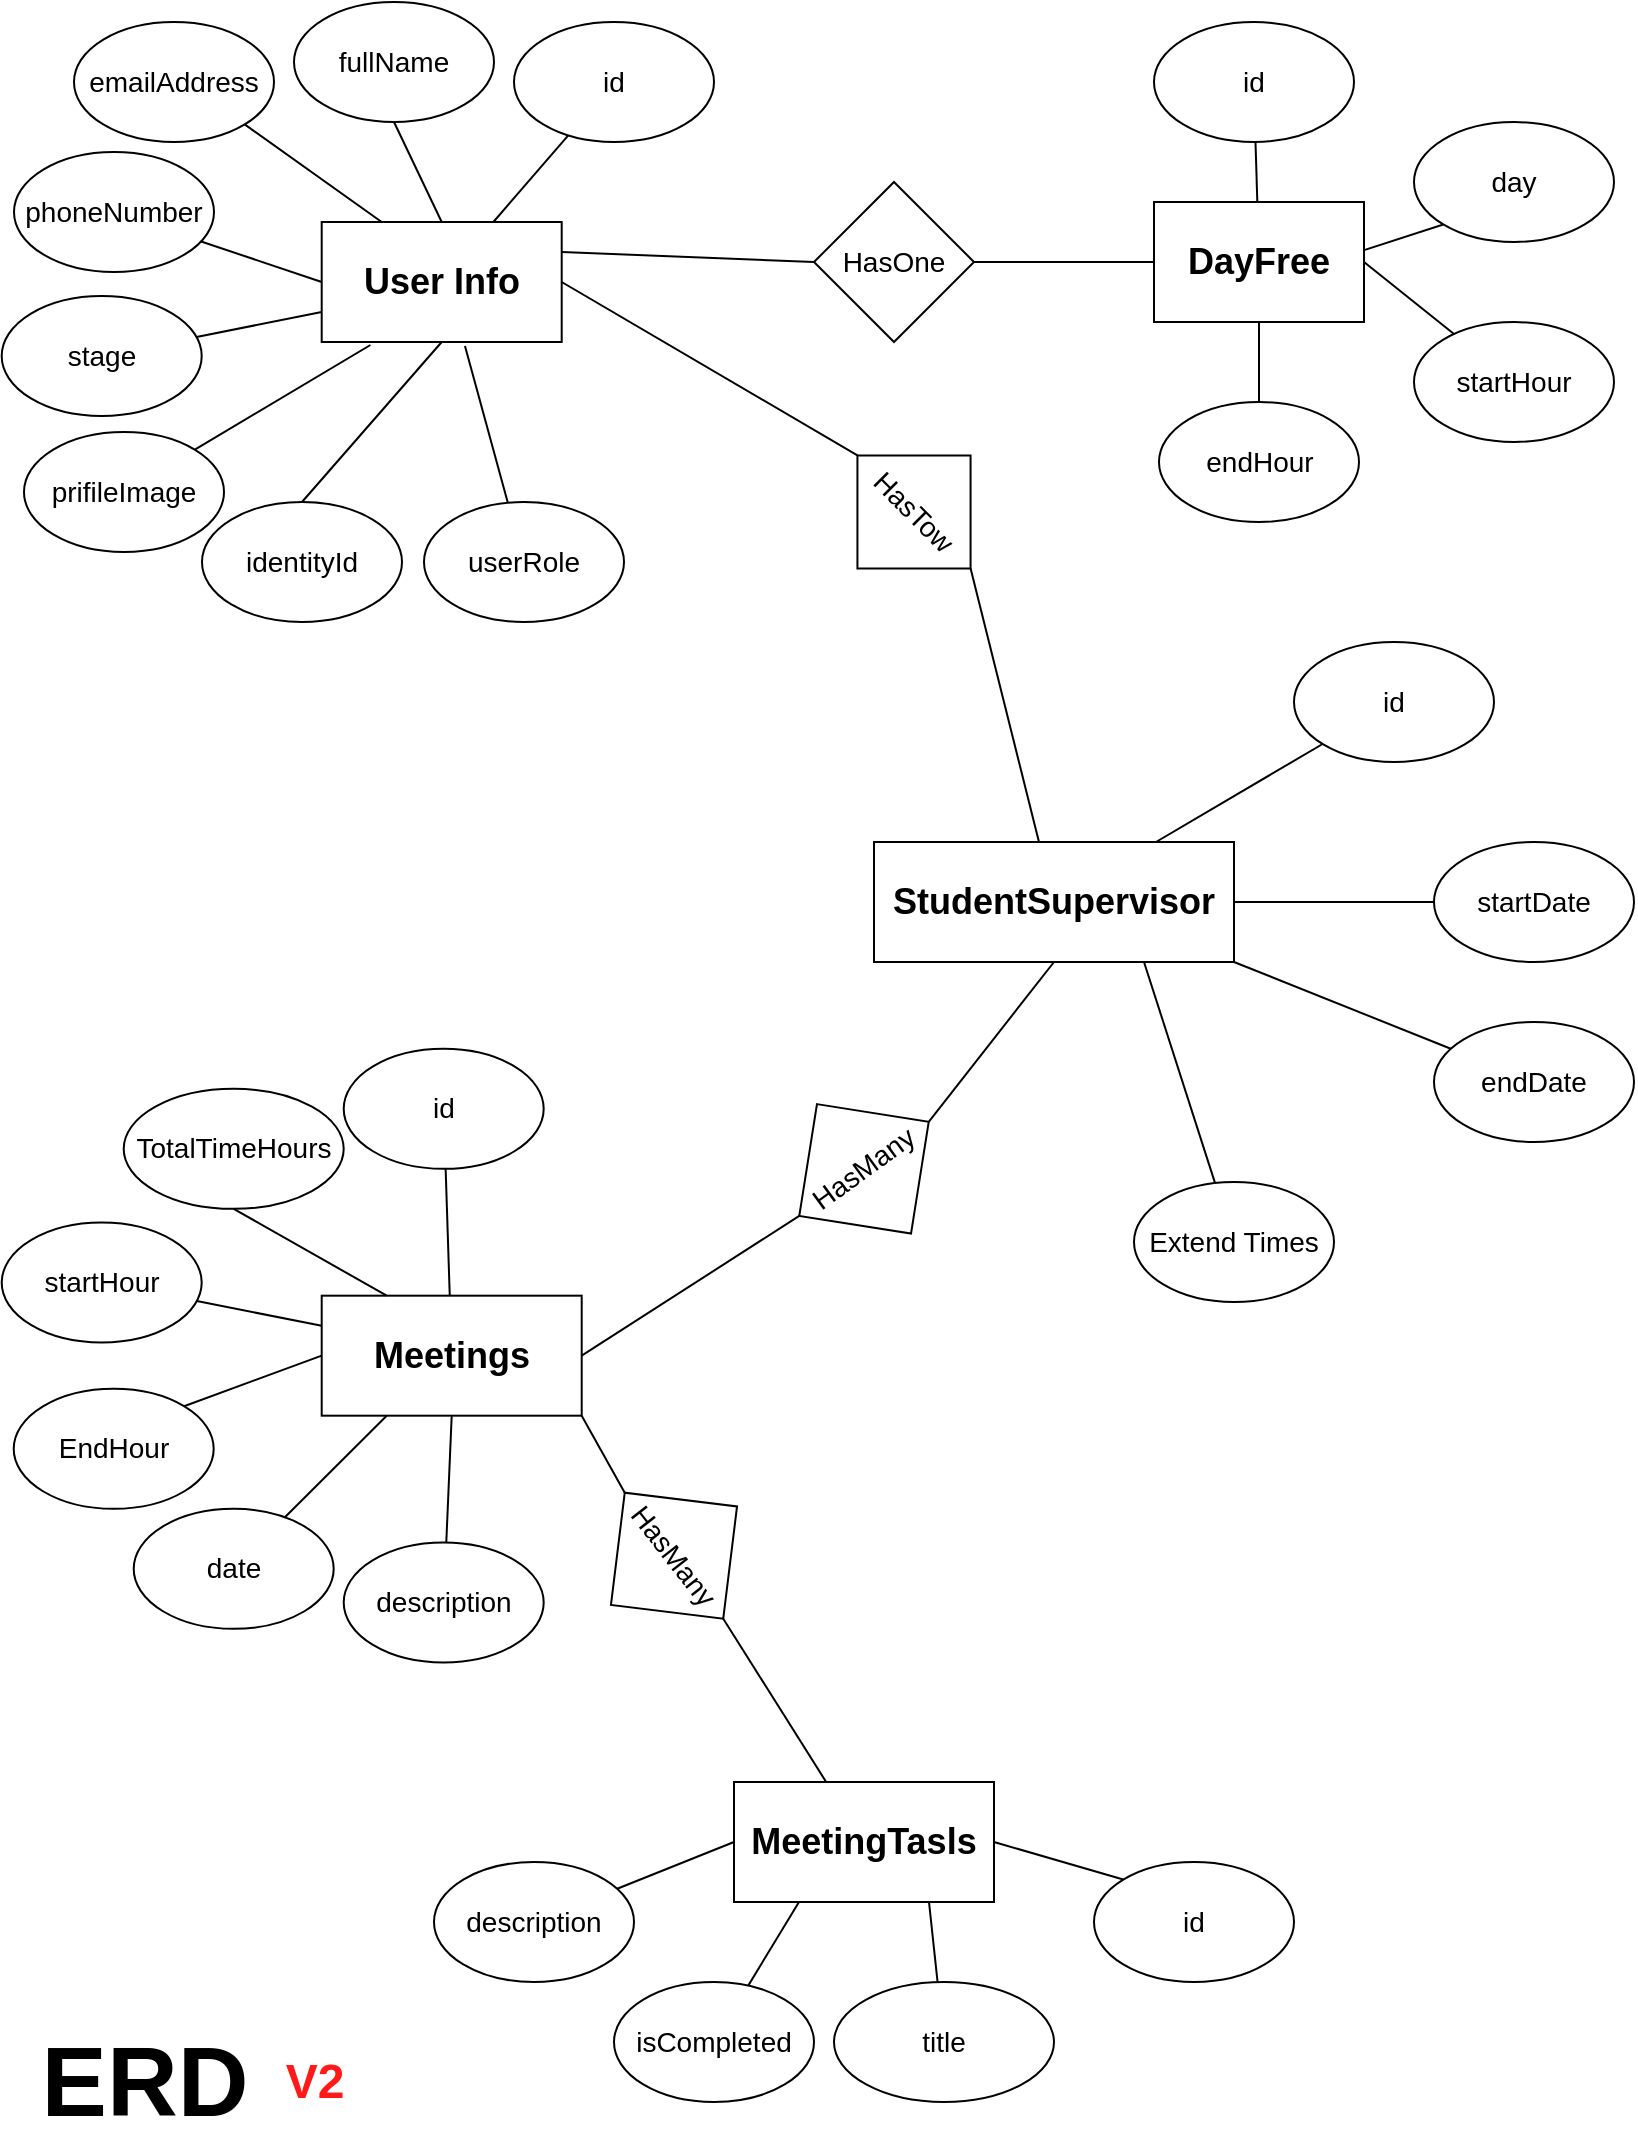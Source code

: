 <mxfile version="13.9.9" type="device"><diagram id="E9vRtxj8ZKg1xRtsvirJ" name="Page-1"><mxGraphModel dx="1463" dy="846" grid="1" gridSize="10" guides="1" tooltips="1" connect="1" arrows="1" fold="1" page="1" pageScale="1" pageWidth="850" pageHeight="1100" math="0" shadow="0"><root><mxCell id="0"/><mxCell id="1" parent="0"/><mxCell id="0w6B_Xc17gO6Ya9cdtAH-2" value="User Info" style="rounded=0;whiteSpace=wrap;html=1;fontStyle=1;fontSize=18;" vertex="1" parent="1"><mxGeometry x="173.85" y="120" width="120" height="60" as="geometry"/></mxCell><mxCell id="0w6B_Xc17gO6Ya9cdtAH-3" value="fullName" style="ellipse;whiteSpace=wrap;html=1;fontStyle=0;fontSize=14;" vertex="1" parent="1"><mxGeometry x="160" y="10" width="100" height="60" as="geometry"/></mxCell><mxCell id="0w6B_Xc17gO6Ya9cdtAH-4" style="rounded=0;orthogonalLoop=1;jettySize=auto;html=1;exitX=1;exitY=1;exitDx=0;exitDy=0;entryX=0.25;entryY=0;entryDx=0;entryDy=0;fontSize=14;endArrow=none;endFill=0;" edge="1" parent="1" source="0w6B_Xc17gO6Ya9cdtAH-5" target="0w6B_Xc17gO6Ya9cdtAH-2"><mxGeometry relative="1" as="geometry"/></mxCell><mxCell id="0w6B_Xc17gO6Ya9cdtAH-5" value="emailAddress" style="ellipse;whiteSpace=wrap;html=1;fontStyle=0;fontSize=14;" vertex="1" parent="1"><mxGeometry x="50" y="20" width="100" height="60" as="geometry"/></mxCell><mxCell id="0w6B_Xc17gO6Ya9cdtAH-6" style="rounded=0;orthogonalLoop=1;jettySize=auto;html=1;entryX=0;entryY=0.5;entryDx=0;entryDy=0;fontSize=14;endArrow=none;endFill=0;" edge="1" parent="1" source="0w6B_Xc17gO6Ya9cdtAH-7" target="0w6B_Xc17gO6Ya9cdtAH-2"><mxGeometry relative="1" as="geometry"/></mxCell><mxCell id="0w6B_Xc17gO6Ya9cdtAH-7" value="phoneNumber" style="ellipse;whiteSpace=wrap;html=1;fontStyle=0;fontSize=14;" vertex="1" parent="1"><mxGeometry x="20" y="85" width="100" height="60" as="geometry"/></mxCell><mxCell id="0w6B_Xc17gO6Ya9cdtAH-8" style="rounded=0;orthogonalLoop=1;jettySize=auto;html=1;entryX=0;entryY=0.75;entryDx=0;entryDy=0;fontSize=14;endArrow=none;endFill=0;" edge="1" parent="1" source="0w6B_Xc17gO6Ya9cdtAH-9" target="0w6B_Xc17gO6Ya9cdtAH-2"><mxGeometry relative="1" as="geometry"/></mxCell><mxCell id="0w6B_Xc17gO6Ya9cdtAH-9" value="stage" style="ellipse;whiteSpace=wrap;html=1;fontStyle=0;fontSize=14;" vertex="1" parent="1"><mxGeometry x="13.85" y="157" width="100" height="60" as="geometry"/></mxCell><mxCell id="0w6B_Xc17gO6Ya9cdtAH-10" style="rounded=0;orthogonalLoop=1;jettySize=auto;html=1;entryX=0.203;entryY=1.025;entryDx=0;entryDy=0;fontSize=14;entryPerimeter=0;endArrow=none;endFill=0;" edge="1" parent="1" source="0w6B_Xc17gO6Ya9cdtAH-11" target="0w6B_Xc17gO6Ya9cdtAH-2"><mxGeometry relative="1" as="geometry"/></mxCell><mxCell id="0w6B_Xc17gO6Ya9cdtAH-11" value="prifileImage" style="ellipse;whiteSpace=wrap;html=1;fontStyle=0;fontSize=14;" vertex="1" parent="1"><mxGeometry x="25" y="225" width="100" height="60" as="geometry"/></mxCell><mxCell id="0w6B_Xc17gO6Ya9cdtAH-12" style="rounded=0;orthogonalLoop=1;jettySize=auto;html=1;exitX=0.5;exitY=0;exitDx=0;exitDy=0;entryX=0.5;entryY=1;entryDx=0;entryDy=0;fontSize=14;endArrow=none;endFill=0;" edge="1" parent="1" source="0w6B_Xc17gO6Ya9cdtAH-13" target="0w6B_Xc17gO6Ya9cdtAH-2"><mxGeometry relative="1" as="geometry"/></mxCell><mxCell id="0w6B_Xc17gO6Ya9cdtAH-13" value="identityId" style="ellipse;whiteSpace=wrap;html=1;fontStyle=0;fontSize=14;" vertex="1" parent="1"><mxGeometry x="114" y="260" width="100" height="60" as="geometry"/></mxCell><mxCell id="0w6B_Xc17gO6Ya9cdtAH-14" style="rounded=0;orthogonalLoop=1;jettySize=auto;html=1;entryX=0.597;entryY=1.033;entryDx=0;entryDy=0;entryPerimeter=0;fontSize=14;endArrow=none;endFill=0;" edge="1" parent="1" source="0w6B_Xc17gO6Ya9cdtAH-15" target="0w6B_Xc17gO6Ya9cdtAH-2"><mxGeometry relative="1" as="geometry"/></mxCell><mxCell id="0w6B_Xc17gO6Ya9cdtAH-15" value="userRole" style="ellipse;whiteSpace=wrap;html=1;fontStyle=0;fontSize=14;" vertex="1" parent="1"><mxGeometry x="225" y="260" width="100" height="60" as="geometry"/></mxCell><mxCell id="0w6B_Xc17gO6Ya9cdtAH-16" value="" style="endArrow=none;html=1;fontSize=14;exitX=0.5;exitY=1;exitDx=0;exitDy=0;entryX=0.5;entryY=0;entryDx=0;entryDy=0;endFill=0;" edge="1" parent="1" source="0w6B_Xc17gO6Ya9cdtAH-3" target="0w6B_Xc17gO6Ya9cdtAH-2"><mxGeometry width="50" height="50" relative="1" as="geometry"><mxPoint x="103.85" y="230" as="sourcePoint"/><mxPoint x="153.85" y="180" as="targetPoint"/></mxGeometry></mxCell><mxCell id="0w6B_Xc17gO6Ya9cdtAH-17" style="edgeStyle=none;rounded=0;orthogonalLoop=1;jettySize=auto;html=1;entryX=1;entryY=0.5;entryDx=0;entryDy=0;endArrow=none;endFill=0;fontSize=14;" edge="1" parent="1" source="0w6B_Xc17gO6Ya9cdtAH-18" target="0w6B_Xc17gO6Ya9cdtAH-24"><mxGeometry relative="1" as="geometry"/></mxCell><mxCell id="0w6B_Xc17gO6Ya9cdtAH-18" value="StudentSupervisor" style="rounded=0;whiteSpace=wrap;html=1;fontStyle=1;fontSize=18;" vertex="1" parent="1"><mxGeometry x="450" y="430" width="180" height="60" as="geometry"/></mxCell><mxCell id="0w6B_Xc17gO6Ya9cdtAH-19" style="rounded=0;orthogonalLoop=1;jettySize=auto;html=1;fontSize=14;endArrow=none;endFill=0;" edge="1" parent="1" source="0w6B_Xc17gO6Ya9cdtAH-20" target="0w6B_Xc17gO6Ya9cdtAH-2"><mxGeometry relative="1" as="geometry"/></mxCell><mxCell id="0w6B_Xc17gO6Ya9cdtAH-20" value="id" style="ellipse;whiteSpace=wrap;html=1;fontStyle=0;fontSize=14;" vertex="1" parent="1"><mxGeometry x="270" y="20" width="100" height="60" as="geometry"/></mxCell><mxCell id="0w6B_Xc17gO6Ya9cdtAH-21" style="edgeStyle=none;rounded=0;orthogonalLoop=1;jettySize=auto;html=1;endArrow=none;endFill=0;fontSize=14;" edge="1" parent="1" source="0w6B_Xc17gO6Ya9cdtAH-22" target="0w6B_Xc17gO6Ya9cdtAH-18"><mxGeometry relative="1" as="geometry"/></mxCell><mxCell id="0w6B_Xc17gO6Ya9cdtAH-22" value="id" style="ellipse;whiteSpace=wrap;html=1;fontStyle=0;fontSize=14;" vertex="1" parent="1"><mxGeometry x="660" y="330" width="100" height="60" as="geometry"/></mxCell><mxCell id="0w6B_Xc17gO6Ya9cdtAH-23" style="edgeStyle=none;rounded=0;orthogonalLoop=1;jettySize=auto;html=1;entryX=1;entryY=0.5;entryDx=0;entryDy=0;endArrow=none;endFill=0;fontSize=14;exitX=0;exitY=0.5;exitDx=0;exitDy=0;" edge="1" parent="1" source="0w6B_Xc17gO6Ya9cdtAH-24" target="0w6B_Xc17gO6Ya9cdtAH-2"><mxGeometry relative="1" as="geometry"><mxPoint x="370.004" y="163.846" as="sourcePoint"/></mxGeometry></mxCell><mxCell id="0w6B_Xc17gO6Ya9cdtAH-24" value="HasTow" style="rhombus;whiteSpace=wrap;html=1;fontSize=14;rotation=45;" vertex="1" parent="1"><mxGeometry x="430" y="225" width="80" height="80" as="geometry"/></mxCell><mxCell id="0w6B_Xc17gO6Ya9cdtAH-25" value="" style="edgeStyle=none;rounded=0;orthogonalLoop=1;jettySize=auto;html=1;endArrow=none;endFill=0;fontSize=14;exitX=0;exitY=0.5;exitDx=0;exitDy=0;entryX=1;entryY=0.5;entryDx=0;entryDy=0;" edge="1" parent="1" source="0w6B_Xc17gO6Ya9cdtAH-26" target="0w6B_Xc17gO6Ya9cdtAH-36"><mxGeometry relative="1" as="geometry"/></mxCell><mxCell id="0w6B_Xc17gO6Ya9cdtAH-26" value="DayFree" style="rounded=0;whiteSpace=wrap;html=1;fontStyle=1;fontSize=18;" vertex="1" parent="1"><mxGeometry x="590" y="110" width="105" height="60" as="geometry"/></mxCell><mxCell id="0w6B_Xc17gO6Ya9cdtAH-27" style="edgeStyle=none;rounded=0;orthogonalLoop=1;jettySize=auto;html=1;endArrow=none;endFill=0;fontSize=14;" edge="1" parent="1" source="0w6B_Xc17gO6Ya9cdtAH-28" target="0w6B_Xc17gO6Ya9cdtAH-26"><mxGeometry relative="1" as="geometry"/></mxCell><mxCell id="0w6B_Xc17gO6Ya9cdtAH-28" value="id" style="ellipse;whiteSpace=wrap;html=1;fontStyle=0;fontSize=14;" vertex="1" parent="1"><mxGeometry x="590" y="20" width="100" height="60" as="geometry"/></mxCell><mxCell id="0w6B_Xc17gO6Ya9cdtAH-29" style="edgeStyle=none;rounded=0;orthogonalLoop=1;jettySize=auto;html=1;exitX=0;exitY=1;exitDx=0;exitDy=0;entryX=0.997;entryY=0.403;entryDx=0;entryDy=0;entryPerimeter=0;endArrow=none;endFill=0;fontSize=14;" edge="1" parent="1" source="0w6B_Xc17gO6Ya9cdtAH-30" target="0w6B_Xc17gO6Ya9cdtAH-26"><mxGeometry relative="1" as="geometry"/></mxCell><mxCell id="0w6B_Xc17gO6Ya9cdtAH-30" value="day" style="ellipse;whiteSpace=wrap;html=1;fontStyle=0;fontSize=14;" vertex="1" parent="1"><mxGeometry x="720" y="70" width="100" height="60" as="geometry"/></mxCell><mxCell id="0w6B_Xc17gO6Ya9cdtAH-31" style="edgeStyle=none;rounded=0;orthogonalLoop=1;jettySize=auto;html=1;endArrow=none;endFill=0;fontSize=14;entryX=1;entryY=0.5;entryDx=0;entryDy=0;" edge="1" parent="1" source="0w6B_Xc17gO6Ya9cdtAH-32" target="0w6B_Xc17gO6Ya9cdtAH-26"><mxGeometry relative="1" as="geometry"><mxPoint x="685" y="190" as="targetPoint"/></mxGeometry></mxCell><mxCell id="0w6B_Xc17gO6Ya9cdtAH-32" value="startHour" style="ellipse;whiteSpace=wrap;html=1;fontStyle=0;fontSize=14;" vertex="1" parent="1"><mxGeometry x="720" y="170" width="100" height="60" as="geometry"/></mxCell><mxCell id="0w6B_Xc17gO6Ya9cdtAH-33" style="edgeStyle=none;rounded=0;orthogonalLoop=1;jettySize=auto;html=1;entryX=0.5;entryY=1;entryDx=0;entryDy=0;endArrow=none;endFill=0;fontSize=14;" edge="1" parent="1" source="0w6B_Xc17gO6Ya9cdtAH-34" target="0w6B_Xc17gO6Ya9cdtAH-26"><mxGeometry relative="1" as="geometry"/></mxCell><mxCell id="0w6B_Xc17gO6Ya9cdtAH-34" value="endHour" style="ellipse;whiteSpace=wrap;html=1;fontStyle=0;fontSize=14;" vertex="1" parent="1"><mxGeometry x="592.5" y="210" width="100" height="60" as="geometry"/></mxCell><mxCell id="0w6B_Xc17gO6Ya9cdtAH-35" style="edgeStyle=none;rounded=0;orthogonalLoop=1;jettySize=auto;html=1;entryX=1;entryY=0.25;entryDx=0;entryDy=0;endArrow=none;endFill=0;fontSize=14;exitX=0;exitY=0.5;exitDx=0;exitDy=0;" edge="1" parent="1" source="0w6B_Xc17gO6Ya9cdtAH-36" target="0w6B_Xc17gO6Ya9cdtAH-2"><mxGeometry relative="1" as="geometry"/></mxCell><mxCell id="0w6B_Xc17gO6Ya9cdtAH-36" value="HasOne" style="rhombus;whiteSpace=wrap;html=1;fontSize=14;rotation=0;" vertex="1" parent="1"><mxGeometry x="420" y="100" width="80" height="80" as="geometry"/></mxCell><mxCell id="0w6B_Xc17gO6Ya9cdtAH-50" style="edgeStyle=none;rounded=0;orthogonalLoop=1;jettySize=auto;html=1;entryX=0;entryY=0.5;entryDx=0;entryDy=0;endArrow=none;endFill=0;fontSize=14;exitX=1;exitY=0.5;exitDx=0;exitDy=0;" edge="1" parent="1" source="0w6B_Xc17gO6Ya9cdtAH-52" target="0w6B_Xc17gO6Ya9cdtAH-66"><mxGeometry relative="1" as="geometry"/></mxCell><mxCell id="0w6B_Xc17gO6Ya9cdtAH-51" style="edgeStyle=none;rounded=0;orthogonalLoop=1;jettySize=auto;html=1;exitX=1;exitY=1;exitDx=0;exitDy=0;entryX=0;entryY=0.5;entryDx=0;entryDy=0;endArrow=none;endFill=0;fontSize=14;" edge="1" parent="1" source="0w6B_Xc17gO6Ya9cdtAH-52" target="0w6B_Xc17gO6Ya9cdtAH-77"><mxGeometry relative="1" as="geometry"/></mxCell><mxCell id="0w6B_Xc17gO6Ya9cdtAH-52" value="Meetings" style="rounded=0;whiteSpace=wrap;html=1;fontStyle=1;fontSize=18;" vertex="1" parent="1"><mxGeometry x="173.85" y="656.84" width="130" height="60" as="geometry"/></mxCell><mxCell id="0w6B_Xc17gO6Ya9cdtAH-53" style="edgeStyle=none;rounded=0;orthogonalLoop=1;jettySize=auto;html=1;endArrow=none;endFill=0;fontSize=14;" edge="1" parent="1" source="0w6B_Xc17gO6Ya9cdtAH-54" target="0w6B_Xc17gO6Ya9cdtAH-52"><mxGeometry relative="1" as="geometry"/></mxCell><mxCell id="0w6B_Xc17gO6Ya9cdtAH-54" value="id" style="ellipse;whiteSpace=wrap;html=1;fontStyle=0;fontSize=14;" vertex="1" parent="1"><mxGeometry x="184.85" y="533.42" width="100" height="60" as="geometry"/></mxCell><mxCell id="0w6B_Xc17gO6Ya9cdtAH-55" style="edgeStyle=none;rounded=0;orthogonalLoop=1;jettySize=auto;html=1;exitX=0.5;exitY=1;exitDx=0;exitDy=0;entryX=0.25;entryY=0;entryDx=0;entryDy=0;endArrow=none;endFill=0;fontSize=14;" edge="1" parent="1" source="0w6B_Xc17gO6Ya9cdtAH-56" target="0w6B_Xc17gO6Ya9cdtAH-52"><mxGeometry relative="1" as="geometry"/></mxCell><mxCell id="0w6B_Xc17gO6Ya9cdtAH-56" value="TotalTimeHours" style="ellipse;whiteSpace=wrap;html=1;fontStyle=0;fontSize=14;" vertex="1" parent="1"><mxGeometry x="74.85" y="553.42" width="110" height="60" as="geometry"/></mxCell><mxCell id="0w6B_Xc17gO6Ya9cdtAH-57" style="edgeStyle=none;rounded=0;orthogonalLoop=1;jettySize=auto;html=1;entryX=0;entryY=0.25;entryDx=0;entryDy=0;endArrow=none;endFill=0;fontSize=14;" edge="1" parent="1" source="0w6B_Xc17gO6Ya9cdtAH-58" target="0w6B_Xc17gO6Ya9cdtAH-52"><mxGeometry relative="1" as="geometry"/></mxCell><mxCell id="0w6B_Xc17gO6Ya9cdtAH-58" value="startHour" style="ellipse;whiteSpace=wrap;html=1;fontStyle=0;fontSize=14;" vertex="1" parent="1"><mxGeometry x="13.85" y="620.26" width="100" height="60" as="geometry"/></mxCell><mxCell id="0w6B_Xc17gO6Ya9cdtAH-59" style="edgeStyle=none;rounded=0;orthogonalLoop=1;jettySize=auto;html=1;entryX=0.5;entryY=1;entryDx=0;entryDy=0;endArrow=none;endFill=0;fontSize=14;" edge="1" parent="1" source="0w6B_Xc17gO6Ya9cdtAH-60" target="0w6B_Xc17gO6Ya9cdtAH-52"><mxGeometry relative="1" as="geometry"/></mxCell><mxCell id="0w6B_Xc17gO6Ya9cdtAH-60" value="description" style="ellipse;whiteSpace=wrap;html=1;fontStyle=0;fontSize=14;" vertex="1" parent="1"><mxGeometry x="184.85" y="780.26" width="100" height="60" as="geometry"/></mxCell><mxCell id="0w6B_Xc17gO6Ya9cdtAH-61" style="edgeStyle=none;rounded=0;orthogonalLoop=1;jettySize=auto;html=1;exitX=1;exitY=0;exitDx=0;exitDy=0;entryX=0;entryY=0.5;entryDx=0;entryDy=0;endArrow=none;endFill=0;fontSize=14;" edge="1" parent="1" source="0w6B_Xc17gO6Ya9cdtAH-62" target="0w6B_Xc17gO6Ya9cdtAH-52"><mxGeometry relative="1" as="geometry"/></mxCell><mxCell id="0w6B_Xc17gO6Ya9cdtAH-62" value="EndHour" style="ellipse;whiteSpace=wrap;html=1;fontStyle=0;fontSize=14;" vertex="1" parent="1"><mxGeometry x="19.85" y="703.42" width="100" height="60" as="geometry"/></mxCell><mxCell id="0w6B_Xc17gO6Ya9cdtAH-63" style="edgeStyle=none;rounded=0;orthogonalLoop=1;jettySize=auto;html=1;entryX=0.25;entryY=1;entryDx=0;entryDy=0;endArrow=none;endFill=0;fontSize=14;" edge="1" parent="1" source="0w6B_Xc17gO6Ya9cdtAH-64" target="0w6B_Xc17gO6Ya9cdtAH-52"><mxGeometry relative="1" as="geometry"/></mxCell><mxCell id="0w6B_Xc17gO6Ya9cdtAH-64" value="date" style="ellipse;whiteSpace=wrap;html=1;fontStyle=0;fontSize=14;" vertex="1" parent="1"><mxGeometry x="79.85" y="763.42" width="100" height="60" as="geometry"/></mxCell><mxCell id="0w6B_Xc17gO6Ya9cdtAH-65" style="edgeStyle=none;rounded=0;orthogonalLoop=1;jettySize=auto;html=1;entryX=0.5;entryY=1;entryDx=0;entryDy=0;endArrow=none;endFill=0;fontSize=14;exitX=1;exitY=0.5;exitDx=0;exitDy=0;" edge="1" parent="1" source="0w6B_Xc17gO6Ya9cdtAH-66" target="0w6B_Xc17gO6Ya9cdtAH-18"><mxGeometry relative="1" as="geometry"><mxPoint x="540" y="686.84" as="targetPoint"/></mxGeometry></mxCell><mxCell id="0w6B_Xc17gO6Ya9cdtAH-66" value="HasMany" style="rhombus;whiteSpace=wrap;html=1;fontSize=14;rotation=324;" vertex="1" parent="1"><mxGeometry x="405" y="553.42" width="80" height="80" as="geometry"/></mxCell><mxCell id="0w6B_Xc17gO6Ya9cdtAH-67" style="edgeStyle=none;rounded=0;orthogonalLoop=1;jettySize=auto;html=1;entryX=1;entryY=0.5;entryDx=0;entryDy=0;endArrow=none;endFill=0;fontSize=14;" edge="1" parent="1" source="0w6B_Xc17gO6Ya9cdtAH-68" target="0w6B_Xc17gO6Ya9cdtAH-77"><mxGeometry relative="1" as="geometry"/></mxCell><mxCell id="0w6B_Xc17gO6Ya9cdtAH-68" value="MeetingTasls" style="rounded=0;whiteSpace=wrap;html=1;fontStyle=1;fontSize=18;" vertex="1" parent="1"><mxGeometry x="380" y="900" width="130" height="60" as="geometry"/></mxCell><mxCell id="0w6B_Xc17gO6Ya9cdtAH-69" style="edgeStyle=none;rounded=0;orthogonalLoop=1;jettySize=auto;html=1;exitX=0;exitY=0;exitDx=0;exitDy=0;entryX=1;entryY=0.5;entryDx=0;entryDy=0;endArrow=none;endFill=0;fontSize=14;" edge="1" parent="1" source="0w6B_Xc17gO6Ya9cdtAH-70" target="0w6B_Xc17gO6Ya9cdtAH-68"><mxGeometry relative="1" as="geometry"/></mxCell><mxCell id="0w6B_Xc17gO6Ya9cdtAH-70" value="id" style="ellipse;whiteSpace=wrap;html=1;fontStyle=0;fontSize=14;" vertex="1" parent="1"><mxGeometry x="560" y="940" width="100" height="60" as="geometry"/></mxCell><mxCell id="0w6B_Xc17gO6Ya9cdtAH-71" style="edgeStyle=none;rounded=0;orthogonalLoop=1;jettySize=auto;html=1;entryX=0.75;entryY=1;entryDx=0;entryDy=0;endArrow=none;endFill=0;fontSize=14;" edge="1" parent="1" source="0w6B_Xc17gO6Ya9cdtAH-72" target="0w6B_Xc17gO6Ya9cdtAH-68"><mxGeometry relative="1" as="geometry"/></mxCell><mxCell id="0w6B_Xc17gO6Ya9cdtAH-72" value="title" style="ellipse;whiteSpace=wrap;html=1;fontStyle=0;fontSize=14;" vertex="1" parent="1"><mxGeometry x="430" y="1000" width="110" height="60" as="geometry"/></mxCell><mxCell id="0w6B_Xc17gO6Ya9cdtAH-73" style="edgeStyle=none;rounded=0;orthogonalLoop=1;jettySize=auto;html=1;entryX=0;entryY=0.5;entryDx=0;entryDy=0;endArrow=none;endFill=0;fontSize=14;" edge="1" parent="1" source="0w6B_Xc17gO6Ya9cdtAH-74" target="0w6B_Xc17gO6Ya9cdtAH-68"><mxGeometry relative="1" as="geometry"/></mxCell><mxCell id="0w6B_Xc17gO6Ya9cdtAH-74" value="description" style="ellipse;whiteSpace=wrap;html=1;fontStyle=0;fontSize=14;" vertex="1" parent="1"><mxGeometry x="230" y="940" width="100" height="60" as="geometry"/></mxCell><mxCell id="0w6B_Xc17gO6Ya9cdtAH-75" style="edgeStyle=none;rounded=0;orthogonalLoop=1;jettySize=auto;html=1;entryX=0.25;entryY=1;entryDx=0;entryDy=0;endArrow=none;endFill=0;fontSize=14;" edge="1" parent="1" source="0w6B_Xc17gO6Ya9cdtAH-76" target="0w6B_Xc17gO6Ya9cdtAH-68"><mxGeometry relative="1" as="geometry"/></mxCell><mxCell id="0w6B_Xc17gO6Ya9cdtAH-76" value="isCompleted" style="ellipse;whiteSpace=wrap;html=1;fontStyle=0;fontSize=14;" vertex="1" parent="1"><mxGeometry x="320" y="1000" width="100" height="60" as="geometry"/></mxCell><mxCell id="0w6B_Xc17gO6Ya9cdtAH-77" value="HasMany" style="rhombus;whiteSpace=wrap;html=1;fontSize=14;rotation=52;direction=east;" vertex="1" parent="1"><mxGeometry x="310" y="746.84" width="80" height="80" as="geometry"/></mxCell><mxCell id="0w6B_Xc17gO6Ya9cdtAH-78" value="ERD" style="text;html=1;align=center;verticalAlign=middle;resizable=0;points=[];autosize=1;fontSize=49;fontStyle=1" vertex="1" parent="1"><mxGeometry x="25" y="1020" width="120" height="60" as="geometry"/></mxCell><mxCell id="0w6B_Xc17gO6Ya9cdtAH-79" value="&lt;font style=&quot;font-size: 24px&quot; color=&quot;#ff1919&quot;&gt;&lt;b&gt;V2&lt;/b&gt;&lt;/font&gt;" style="text;html=1;align=center;verticalAlign=middle;resizable=0;points=[];autosize=1;" vertex="1" parent="1"><mxGeometry x="145" y="1040" width="50" height="20" as="geometry"/></mxCell><mxCell id="0w6B_Xc17gO6Ya9cdtAH-85" style="rounded=0;orthogonalLoop=1;jettySize=auto;html=1;entryX=1;entryY=0.5;entryDx=0;entryDy=0;endArrow=none;endFill=0;" edge="1" parent="1" source="0w6B_Xc17gO6Ya9cdtAH-82" target="0w6B_Xc17gO6Ya9cdtAH-18"><mxGeometry relative="1" as="geometry"/></mxCell><mxCell id="0w6B_Xc17gO6Ya9cdtAH-82" value="startDate" style="ellipse;whiteSpace=wrap;html=1;fontStyle=0;fontSize=14;" vertex="1" parent="1"><mxGeometry x="730" y="430" width="100" height="60" as="geometry"/></mxCell><mxCell id="0w6B_Xc17gO6Ya9cdtAH-86" style="edgeStyle=none;rounded=0;orthogonalLoop=1;jettySize=auto;html=1;entryX=1;entryY=1;entryDx=0;entryDy=0;endArrow=none;endFill=0;" edge="1" parent="1" source="0w6B_Xc17gO6Ya9cdtAH-83" target="0w6B_Xc17gO6Ya9cdtAH-18"><mxGeometry relative="1" as="geometry"/></mxCell><mxCell id="0w6B_Xc17gO6Ya9cdtAH-83" value="endDate" style="ellipse;whiteSpace=wrap;html=1;fontStyle=0;fontSize=14;" vertex="1" parent="1"><mxGeometry x="730" y="520" width="100" height="60" as="geometry"/></mxCell><mxCell id="0w6B_Xc17gO6Ya9cdtAH-87" style="edgeStyle=none;rounded=0;orthogonalLoop=1;jettySize=auto;html=1;entryX=0.75;entryY=1;entryDx=0;entryDy=0;endArrow=none;endFill=0;" edge="1" parent="1" source="0w6B_Xc17gO6Ya9cdtAH-84" target="0w6B_Xc17gO6Ya9cdtAH-18"><mxGeometry relative="1" as="geometry"/></mxCell><mxCell id="0w6B_Xc17gO6Ya9cdtAH-84" value="Extend Times" style="ellipse;whiteSpace=wrap;html=1;fontStyle=0;fontSize=14;" vertex="1" parent="1"><mxGeometry x="580" y="600" width="100" height="60" as="geometry"/></mxCell></root></mxGraphModel></diagram></mxfile>
